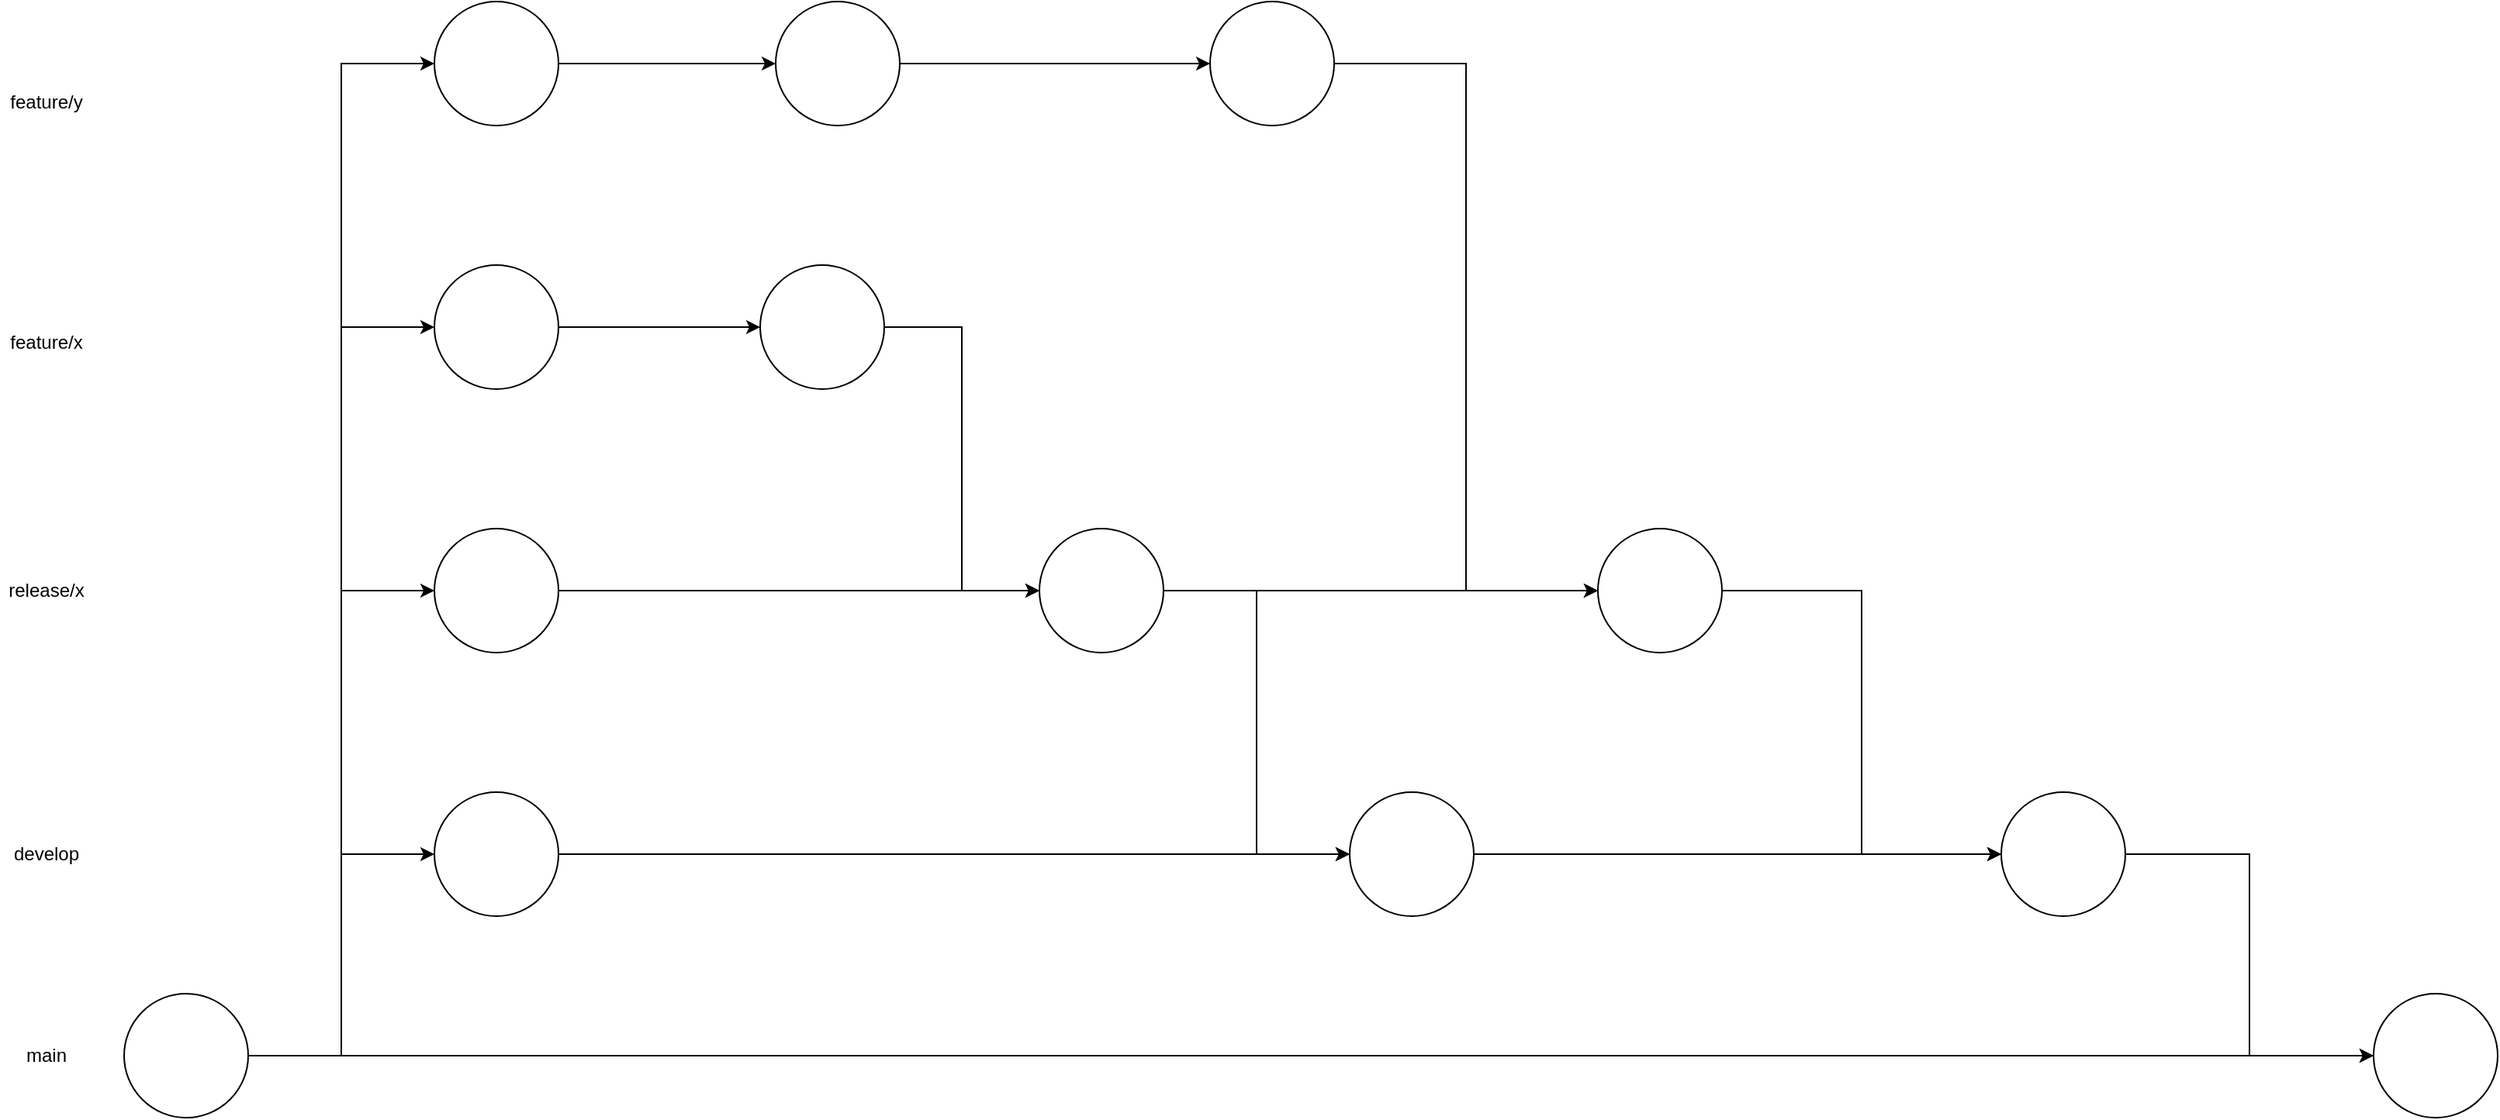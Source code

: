<mxfile version="27.0.4">
  <diagram name="Page-1" id="f6Qn3AQjlqci221adrYq">
    <mxGraphModel dx="1943" dy="1185" grid="1" gridSize="10" guides="1" tooltips="1" connect="1" arrows="1" fold="1" page="1" pageScale="1" pageWidth="827" pageHeight="1169" math="0" shadow="0">
      <root>
        <mxCell id="0" />
        <mxCell id="1" parent="0" />
        <mxCell id="Lr8nQOaFzK-KaNHuz75q-15" style="edgeStyle=orthogonalEdgeStyle;rounded=0;orthogonalLoop=1;jettySize=auto;html=1;" edge="1" parent="1" source="Lr8nQOaFzK-KaNHuz75q-1" target="Lr8nQOaFzK-KaNHuz75q-14">
          <mxGeometry relative="1" as="geometry" />
        </mxCell>
        <mxCell id="Lr8nQOaFzK-KaNHuz75q-1" value="" style="ellipse;whiteSpace=wrap;html=1;aspect=fixed;" vertex="1" parent="1">
          <mxGeometry x="430" y="260" width="80" height="80" as="geometry" />
        </mxCell>
        <mxCell id="Lr8nQOaFzK-KaNHuz75q-17" style="edgeStyle=orthogonalEdgeStyle;rounded=0;orthogonalLoop=1;jettySize=auto;html=1;entryX=0;entryY=0.5;entryDx=0;entryDy=0;" edge="1" parent="1" source="Lr8nQOaFzK-KaNHuz75q-2" target="Lr8nQOaFzK-KaNHuz75q-16">
          <mxGeometry relative="1" as="geometry" />
        </mxCell>
        <mxCell id="Lr8nQOaFzK-KaNHuz75q-2" value="" style="ellipse;whiteSpace=wrap;html=1;aspect=fixed;" vertex="1" parent="1">
          <mxGeometry x="430" y="430" width="80" height="80" as="geometry" />
        </mxCell>
        <mxCell id="Lr8nQOaFzK-KaNHuz75q-20" style="edgeStyle=orthogonalEdgeStyle;rounded=0;orthogonalLoop=1;jettySize=auto;html=1;entryX=0;entryY=0.5;entryDx=0;entryDy=0;" edge="1" parent="1" source="Lr8nQOaFzK-KaNHuz75q-3" target="Lr8nQOaFzK-KaNHuz75q-19">
          <mxGeometry relative="1" as="geometry" />
        </mxCell>
        <mxCell id="Lr8nQOaFzK-KaNHuz75q-3" value="" style="ellipse;whiteSpace=wrap;html=1;aspect=fixed;" vertex="1" parent="1">
          <mxGeometry x="430" y="600" width="80" height="80" as="geometry" />
        </mxCell>
        <mxCell id="Lr8nQOaFzK-KaNHuz75q-11" style="edgeStyle=orthogonalEdgeStyle;rounded=0;orthogonalLoop=1;jettySize=auto;html=1;entryX=0;entryY=0.5;entryDx=0;entryDy=0;" edge="1" parent="1" source="Lr8nQOaFzK-KaNHuz75q-4" target="Lr8nQOaFzK-KaNHuz75q-3">
          <mxGeometry relative="1" as="geometry" />
        </mxCell>
        <mxCell id="Lr8nQOaFzK-KaNHuz75q-12" style="edgeStyle=orthogonalEdgeStyle;rounded=0;orthogonalLoop=1;jettySize=auto;html=1;entryX=0;entryY=0.5;entryDx=0;entryDy=0;" edge="1" parent="1" source="Lr8nQOaFzK-KaNHuz75q-4" target="Lr8nQOaFzK-KaNHuz75q-2">
          <mxGeometry relative="1" as="geometry" />
        </mxCell>
        <mxCell id="Lr8nQOaFzK-KaNHuz75q-13" style="edgeStyle=orthogonalEdgeStyle;rounded=0;orthogonalLoop=1;jettySize=auto;html=1;entryX=0;entryY=0.5;entryDx=0;entryDy=0;" edge="1" parent="1" source="Lr8nQOaFzK-KaNHuz75q-4" target="Lr8nQOaFzK-KaNHuz75q-1">
          <mxGeometry relative="1" as="geometry" />
        </mxCell>
        <mxCell id="Lr8nQOaFzK-KaNHuz75q-31" style="edgeStyle=orthogonalEdgeStyle;rounded=0;orthogonalLoop=1;jettySize=auto;html=1;entryX=0;entryY=0.5;entryDx=0;entryDy=0;" edge="1" parent="1" source="Lr8nQOaFzK-KaNHuz75q-4" target="Lr8nQOaFzK-KaNHuz75q-26">
          <mxGeometry relative="1" as="geometry" />
        </mxCell>
        <mxCell id="Lr8nQOaFzK-KaNHuz75q-39" style="edgeStyle=orthogonalEdgeStyle;rounded=0;orthogonalLoop=1;jettySize=auto;html=1;entryX=0;entryY=0.5;entryDx=0;entryDy=0;" edge="1" parent="1" source="Lr8nQOaFzK-KaNHuz75q-4" target="Lr8nQOaFzK-KaNHuz75q-22">
          <mxGeometry relative="1" as="geometry" />
        </mxCell>
        <mxCell id="Lr8nQOaFzK-KaNHuz75q-4" value="" style="ellipse;whiteSpace=wrap;html=1;aspect=fixed;" vertex="1" parent="1">
          <mxGeometry x="230" y="730" width="80" height="80" as="geometry" />
        </mxCell>
        <mxCell id="Lr8nQOaFzK-KaNHuz75q-5" value="main" style="text;html=1;align=center;verticalAlign=middle;whiteSpace=wrap;rounded=0;" vertex="1" parent="1">
          <mxGeometry x="150" y="755" width="60" height="30" as="geometry" />
        </mxCell>
        <mxCell id="Lr8nQOaFzK-KaNHuz75q-6" value="develop" style="text;html=1;align=center;verticalAlign=middle;whiteSpace=wrap;rounded=0;" vertex="1" parent="1">
          <mxGeometry x="150" y="625" width="60" height="30" as="geometry" />
        </mxCell>
        <mxCell id="Lr8nQOaFzK-KaNHuz75q-7" value="release/x" style="text;html=1;align=center;verticalAlign=middle;whiteSpace=wrap;rounded=0;" vertex="1" parent="1">
          <mxGeometry x="150" y="455" width="60" height="30" as="geometry" />
        </mxCell>
        <mxCell id="Lr8nQOaFzK-KaNHuz75q-8" value="feature/x" style="text;html=1;align=center;verticalAlign=middle;whiteSpace=wrap;rounded=0;" vertex="1" parent="1">
          <mxGeometry x="150" y="295" width="60" height="30" as="geometry" />
        </mxCell>
        <mxCell id="Lr8nQOaFzK-KaNHuz75q-18" style="edgeStyle=orthogonalEdgeStyle;rounded=0;orthogonalLoop=1;jettySize=auto;html=1;entryX=0;entryY=0.5;entryDx=0;entryDy=0;" edge="1" parent="1" source="Lr8nQOaFzK-KaNHuz75q-14" target="Lr8nQOaFzK-KaNHuz75q-16">
          <mxGeometry relative="1" as="geometry" />
        </mxCell>
        <mxCell id="Lr8nQOaFzK-KaNHuz75q-14" value="" style="ellipse;whiteSpace=wrap;html=1;aspect=fixed;" vertex="1" parent="1">
          <mxGeometry x="640" y="260" width="80" height="80" as="geometry" />
        </mxCell>
        <mxCell id="Lr8nQOaFzK-KaNHuz75q-21" style="edgeStyle=orthogonalEdgeStyle;rounded=0;orthogonalLoop=1;jettySize=auto;html=1;entryX=0;entryY=0.5;entryDx=0;entryDy=0;" edge="1" parent="1" source="Lr8nQOaFzK-KaNHuz75q-16" target="Lr8nQOaFzK-KaNHuz75q-19">
          <mxGeometry relative="1" as="geometry" />
        </mxCell>
        <mxCell id="Lr8nQOaFzK-KaNHuz75q-16" value="" style="ellipse;whiteSpace=wrap;html=1;aspect=fixed;" vertex="1" parent="1">
          <mxGeometry x="820" y="430" width="80" height="80" as="geometry" />
        </mxCell>
        <mxCell id="Lr8nQOaFzK-KaNHuz75q-37" style="edgeStyle=orthogonalEdgeStyle;rounded=0;orthogonalLoop=1;jettySize=auto;html=1;" edge="1" parent="1" source="Lr8nQOaFzK-KaNHuz75q-19" target="Lr8nQOaFzK-KaNHuz75q-35">
          <mxGeometry relative="1" as="geometry" />
        </mxCell>
        <mxCell id="Lr8nQOaFzK-KaNHuz75q-19" value="" style="ellipse;whiteSpace=wrap;html=1;aspect=fixed;" vertex="1" parent="1">
          <mxGeometry x="1020" y="600" width="80" height="80" as="geometry" />
        </mxCell>
        <mxCell id="Lr8nQOaFzK-KaNHuz75q-22" value="" style="ellipse;whiteSpace=wrap;html=1;aspect=fixed;" vertex="1" parent="1">
          <mxGeometry x="1680" y="730" width="80" height="80" as="geometry" />
        </mxCell>
        <mxCell id="Lr8nQOaFzK-KaNHuz75q-25" value="feature/y" style="text;html=1;align=center;verticalAlign=middle;whiteSpace=wrap;rounded=0;" vertex="1" parent="1">
          <mxGeometry x="150" y="140" width="60" height="30" as="geometry" />
        </mxCell>
        <mxCell id="Lr8nQOaFzK-KaNHuz75q-29" style="edgeStyle=orthogonalEdgeStyle;rounded=0;orthogonalLoop=1;jettySize=auto;html=1;" edge="1" parent="1" source="Lr8nQOaFzK-KaNHuz75q-26" target="Lr8nQOaFzK-KaNHuz75q-27">
          <mxGeometry relative="1" as="geometry" />
        </mxCell>
        <mxCell id="Lr8nQOaFzK-KaNHuz75q-26" value="" style="ellipse;whiteSpace=wrap;html=1;aspect=fixed;" vertex="1" parent="1">
          <mxGeometry x="430" y="90" width="80" height="80" as="geometry" />
        </mxCell>
        <mxCell id="Lr8nQOaFzK-KaNHuz75q-30" style="edgeStyle=orthogonalEdgeStyle;rounded=0;orthogonalLoop=1;jettySize=auto;html=1;" edge="1" parent="1" source="Lr8nQOaFzK-KaNHuz75q-27" target="Lr8nQOaFzK-KaNHuz75q-28">
          <mxGeometry relative="1" as="geometry" />
        </mxCell>
        <mxCell id="Lr8nQOaFzK-KaNHuz75q-27" value="" style="ellipse;whiteSpace=wrap;html=1;aspect=fixed;" vertex="1" parent="1">
          <mxGeometry x="650" y="90" width="80" height="80" as="geometry" />
        </mxCell>
        <mxCell id="Lr8nQOaFzK-KaNHuz75q-33" style="edgeStyle=orthogonalEdgeStyle;rounded=0;orthogonalLoop=1;jettySize=auto;html=1;entryX=0;entryY=0.5;entryDx=0;entryDy=0;" edge="1" parent="1" source="Lr8nQOaFzK-KaNHuz75q-28" target="Lr8nQOaFzK-KaNHuz75q-32">
          <mxGeometry relative="1" as="geometry" />
        </mxCell>
        <mxCell id="Lr8nQOaFzK-KaNHuz75q-28" value="" style="ellipse;whiteSpace=wrap;html=1;aspect=fixed;" vertex="1" parent="1">
          <mxGeometry x="930" y="90" width="80" height="80" as="geometry" />
        </mxCell>
        <mxCell id="Lr8nQOaFzK-KaNHuz75q-36" style="edgeStyle=orthogonalEdgeStyle;rounded=0;orthogonalLoop=1;jettySize=auto;html=1;entryX=0;entryY=0.5;entryDx=0;entryDy=0;" edge="1" parent="1" source="Lr8nQOaFzK-KaNHuz75q-32" target="Lr8nQOaFzK-KaNHuz75q-35">
          <mxGeometry relative="1" as="geometry" />
        </mxCell>
        <mxCell id="Lr8nQOaFzK-KaNHuz75q-32" value="" style="ellipse;whiteSpace=wrap;html=1;aspect=fixed;" vertex="1" parent="1">
          <mxGeometry x="1180" y="430" width="80" height="80" as="geometry" />
        </mxCell>
        <mxCell id="Lr8nQOaFzK-KaNHuz75q-34" style="edgeStyle=orthogonalEdgeStyle;rounded=0;orthogonalLoop=1;jettySize=auto;html=1;entryX=0;entryY=0.5;entryDx=0;entryDy=0;" edge="1" parent="1" source="Lr8nQOaFzK-KaNHuz75q-16" target="Lr8nQOaFzK-KaNHuz75q-32">
          <mxGeometry relative="1" as="geometry" />
        </mxCell>
        <mxCell id="Lr8nQOaFzK-KaNHuz75q-38" style="edgeStyle=orthogonalEdgeStyle;rounded=0;orthogonalLoop=1;jettySize=auto;html=1;entryX=0;entryY=0.5;entryDx=0;entryDy=0;" edge="1" parent="1" source="Lr8nQOaFzK-KaNHuz75q-35" target="Lr8nQOaFzK-KaNHuz75q-22">
          <mxGeometry relative="1" as="geometry" />
        </mxCell>
        <mxCell id="Lr8nQOaFzK-KaNHuz75q-35" value="" style="ellipse;whiteSpace=wrap;html=1;aspect=fixed;" vertex="1" parent="1">
          <mxGeometry x="1440" y="600" width="80" height="80" as="geometry" />
        </mxCell>
      </root>
    </mxGraphModel>
  </diagram>
</mxfile>
